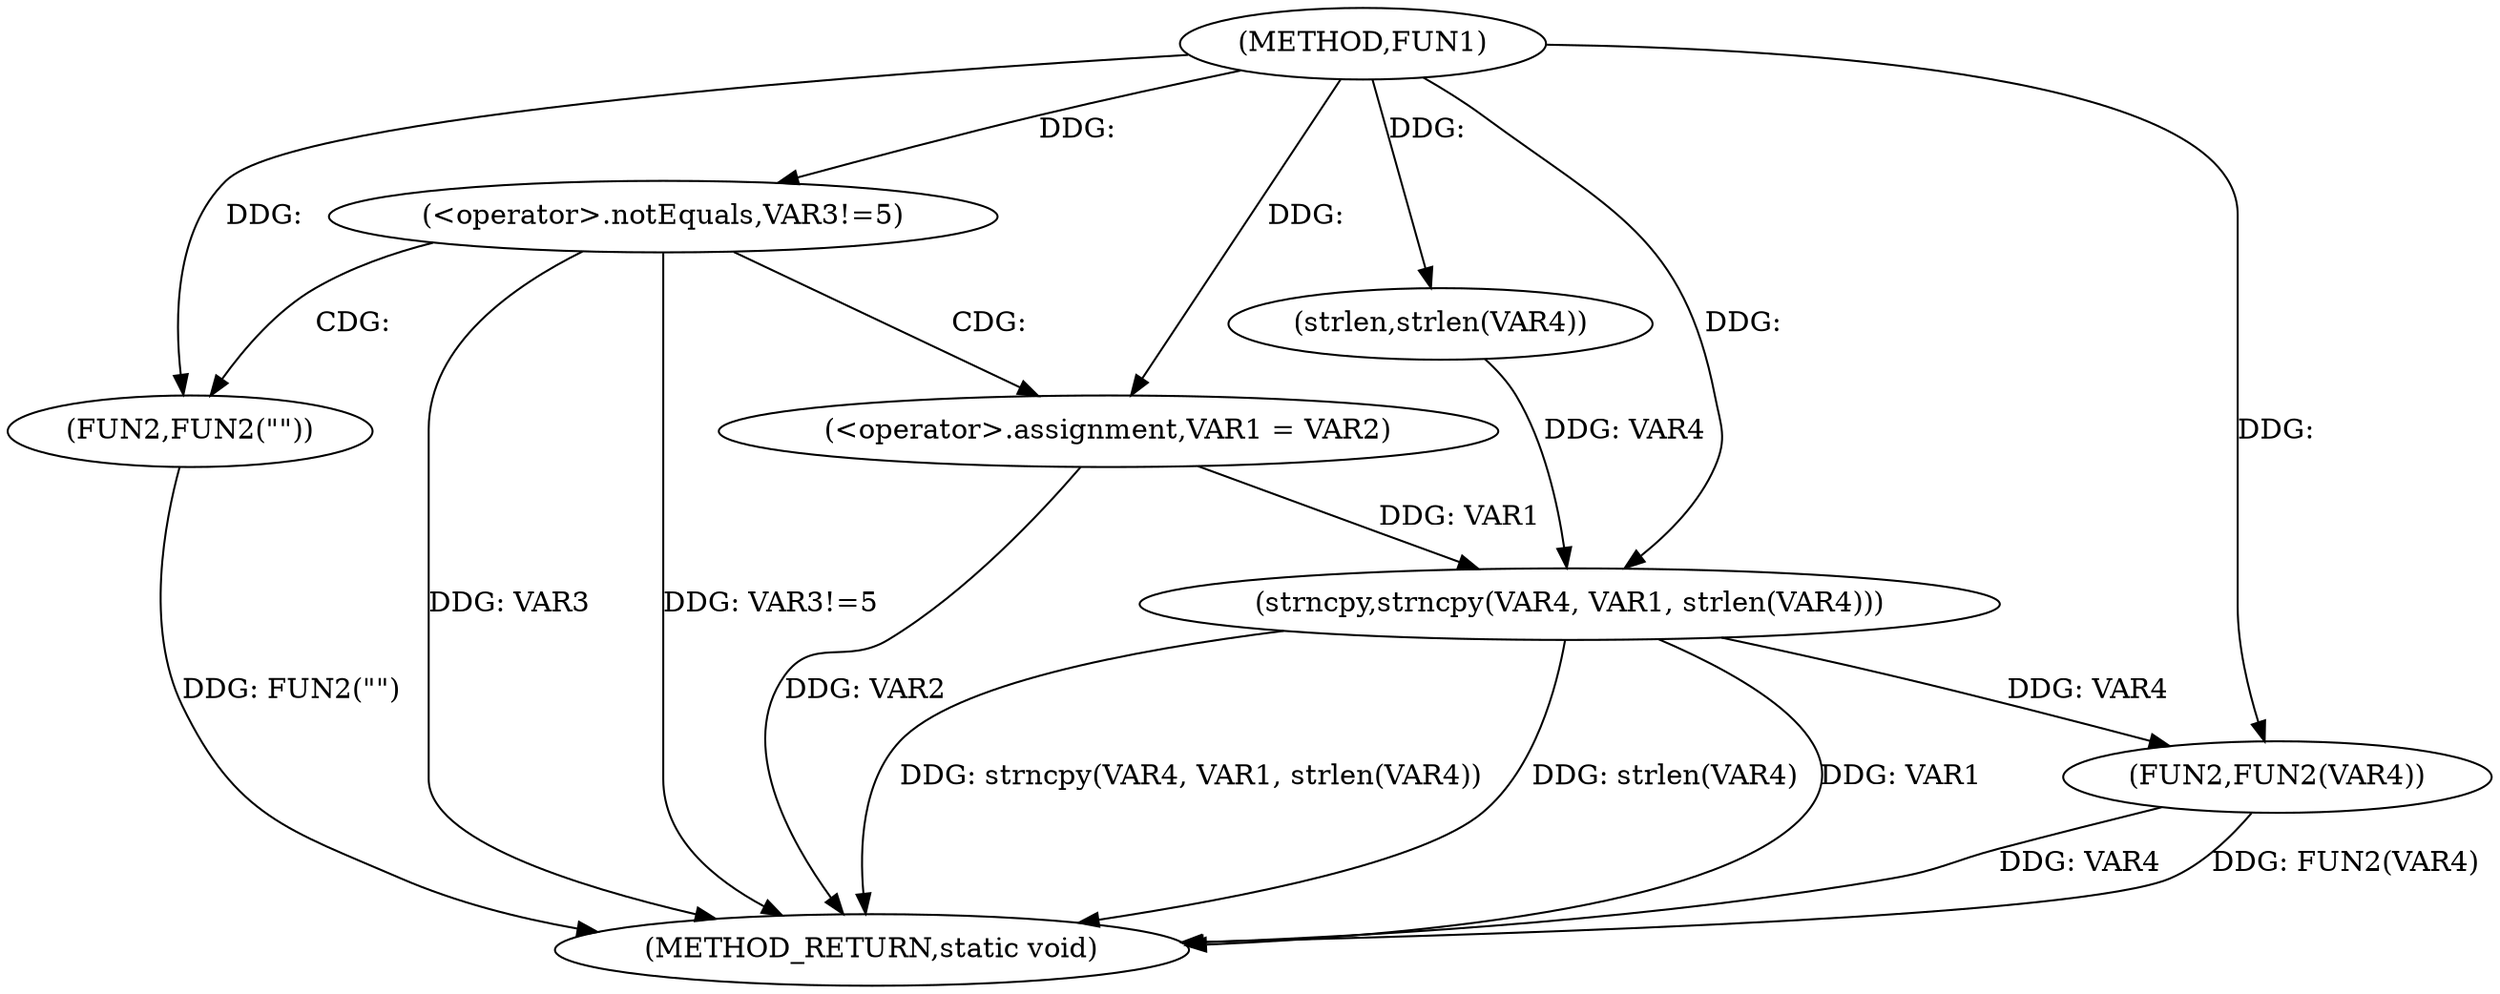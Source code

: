 digraph FUN1 {  
"1000100" [label = "(METHOD,FUN1)" ]
"1000125" [label = "(METHOD_RETURN,static void)" ]
"1000105" [label = "(<operator>.notEquals,VAR3!=5)" ]
"1000109" [label = "(FUN2,FUN2(\"\"))" ]
"1000113" [label = "(<operator>.assignment,VAR1 = VAR2)" ]
"1000118" [label = "(strncpy,strncpy(VAR4, VAR1, strlen(VAR4)))" ]
"1000121" [label = "(strlen,strlen(VAR4))" ]
"1000123" [label = "(FUN2,FUN2(VAR4))" ]
  "1000105" -> "1000125"  [ label = "DDG: VAR3!=5"] 
  "1000123" -> "1000125"  [ label = "DDG: FUN2(VAR4)"] 
  "1000118" -> "1000125"  [ label = "DDG: strncpy(VAR4, VAR1, strlen(VAR4))"] 
  "1000123" -> "1000125"  [ label = "DDG: VAR4"] 
  "1000113" -> "1000125"  [ label = "DDG: VAR2"] 
  "1000118" -> "1000125"  [ label = "DDG: strlen(VAR4)"] 
  "1000118" -> "1000125"  [ label = "DDG: VAR1"] 
  "1000105" -> "1000125"  [ label = "DDG: VAR3"] 
  "1000109" -> "1000125"  [ label = "DDG: FUN2(\"\")"] 
  "1000100" -> "1000105"  [ label = "DDG: "] 
  "1000100" -> "1000109"  [ label = "DDG: "] 
  "1000100" -> "1000113"  [ label = "DDG: "] 
  "1000121" -> "1000118"  [ label = "DDG: VAR4"] 
  "1000100" -> "1000118"  [ label = "DDG: "] 
  "1000113" -> "1000118"  [ label = "DDG: VAR1"] 
  "1000100" -> "1000121"  [ label = "DDG: "] 
  "1000118" -> "1000123"  [ label = "DDG: VAR4"] 
  "1000100" -> "1000123"  [ label = "DDG: "] 
  "1000105" -> "1000109"  [ label = "CDG: "] 
  "1000105" -> "1000113"  [ label = "CDG: "] 
}
